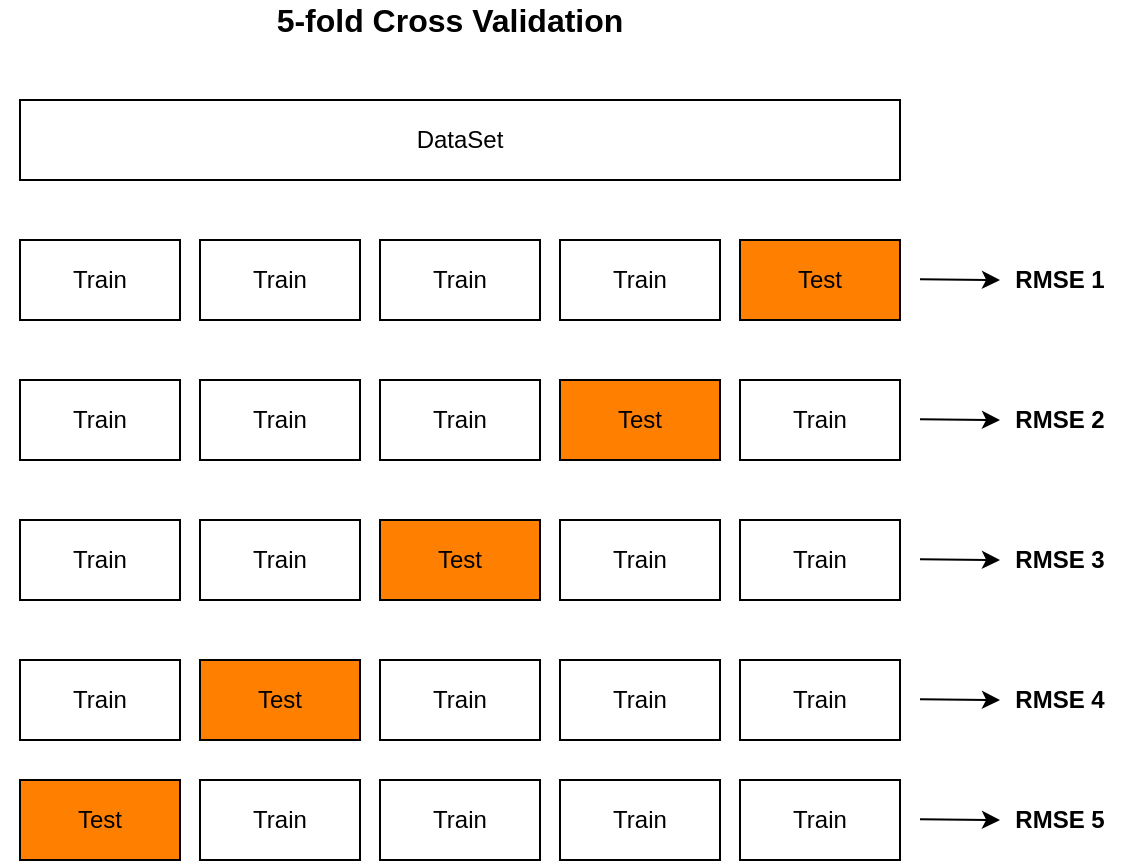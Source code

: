 <mxfile version="12.5.3" type="device"><diagram id="gwORpkiTcTMyrVJZlr1m" name="Page-1"><mxGraphModel dx="749" dy="583" grid="1" gridSize="10" guides="1" tooltips="1" connect="1" arrows="1" fold="1" page="1" pageScale="1" pageWidth="827" pageHeight="1169" math="0" shadow="0"><root><mxCell id="0"/><mxCell id="1" parent="0"/><mxCell id="zF2MyAngvlr5sfYJ5e23-1" value="Train" style="rounded=0;whiteSpace=wrap;html=1;" vertex="1" parent="1"><mxGeometry x="80" y="210" width="80" height="40" as="geometry"/></mxCell><mxCell id="zF2MyAngvlr5sfYJ5e23-2" value="Train" style="rounded=0;whiteSpace=wrap;html=1;" vertex="1" parent="1"><mxGeometry x="170" y="210" width="80" height="40" as="geometry"/></mxCell><mxCell id="zF2MyAngvlr5sfYJ5e23-3" value="Train" style="rounded=0;whiteSpace=wrap;html=1;" vertex="1" parent="1"><mxGeometry x="260" y="210" width="80" height="40" as="geometry"/></mxCell><mxCell id="zF2MyAngvlr5sfYJ5e23-4" value="Train" style="rounded=0;whiteSpace=wrap;html=1;" vertex="1" parent="1"><mxGeometry x="350" y="210" width="80" height="40" as="geometry"/></mxCell><mxCell id="zF2MyAngvlr5sfYJ5e23-5" value="Test" style="rounded=0;whiteSpace=wrap;html=1;fillColor=#FF8000;" vertex="1" parent="1"><mxGeometry x="440" y="210" width="80" height="40" as="geometry"/></mxCell><mxCell id="zF2MyAngvlr5sfYJ5e23-6" value="Train" style="rounded=0;whiteSpace=wrap;html=1;" vertex="1" parent="1"><mxGeometry x="80" y="280" width="80" height="40" as="geometry"/></mxCell><mxCell id="zF2MyAngvlr5sfYJ5e23-7" value="Train" style="rounded=0;whiteSpace=wrap;html=1;" vertex="1" parent="1"><mxGeometry x="170" y="280" width="80" height="40" as="geometry"/></mxCell><mxCell id="zF2MyAngvlr5sfYJ5e23-8" value="Train" style="rounded=0;whiteSpace=wrap;html=1;" vertex="1" parent="1"><mxGeometry x="440" y="280" width="80" height="40" as="geometry"/></mxCell><mxCell id="zF2MyAngvlr5sfYJ5e23-9" value="Train" style="rounded=0;whiteSpace=wrap;html=1;" vertex="1" parent="1"><mxGeometry x="260" y="280" width="80" height="40" as="geometry"/></mxCell><mxCell id="zF2MyAngvlr5sfYJ5e23-10" value="Test" style="rounded=0;whiteSpace=wrap;html=1;fillColor=#FF8000;" vertex="1" parent="1"><mxGeometry x="350" y="280" width="80" height="40" as="geometry"/></mxCell><mxCell id="zF2MyAngvlr5sfYJ5e23-11" value="Train" style="rounded=0;whiteSpace=wrap;html=1;" vertex="1" parent="1"><mxGeometry x="80" y="350" width="80" height="40" as="geometry"/></mxCell><mxCell id="zF2MyAngvlr5sfYJ5e23-12" value="Train" style="rounded=0;whiteSpace=wrap;html=1;" vertex="1" parent="1"><mxGeometry x="170" y="350" width="80" height="40" as="geometry"/></mxCell><mxCell id="zF2MyAngvlr5sfYJ5e23-13" value="Train" style="rounded=0;whiteSpace=wrap;html=1;" vertex="1" parent="1"><mxGeometry x="440" y="350" width="80" height="40" as="geometry"/></mxCell><mxCell id="zF2MyAngvlr5sfYJ5e23-14" value="Train" style="rounded=0;whiteSpace=wrap;html=1;" vertex="1" parent="1"><mxGeometry x="350" y="350" width="80" height="40" as="geometry"/></mxCell><mxCell id="zF2MyAngvlr5sfYJ5e23-15" value="Test" style="rounded=0;whiteSpace=wrap;html=1;fillColor=#FF8000;" vertex="1" parent="1"><mxGeometry x="260" y="350" width="80" height="40" as="geometry"/></mxCell><mxCell id="zF2MyAngvlr5sfYJ5e23-16" value="Train" style="rounded=0;whiteSpace=wrap;html=1;" vertex="1" parent="1"><mxGeometry x="80" y="420" width="80" height="40" as="geometry"/></mxCell><mxCell id="zF2MyAngvlr5sfYJ5e23-17" value="Train" style="rounded=0;whiteSpace=wrap;html=1;" vertex="1" parent="1"><mxGeometry x="440" y="420" width="80" height="40" as="geometry"/></mxCell><mxCell id="zF2MyAngvlr5sfYJ5e23-18" value="Train" style="rounded=0;whiteSpace=wrap;html=1;" vertex="1" parent="1"><mxGeometry x="260" y="420" width="80" height="40" as="geometry"/></mxCell><mxCell id="zF2MyAngvlr5sfYJ5e23-19" value="Train" style="rounded=0;whiteSpace=wrap;html=1;" vertex="1" parent="1"><mxGeometry x="350" y="420" width="80" height="40" as="geometry"/></mxCell><mxCell id="zF2MyAngvlr5sfYJ5e23-20" value="Test" style="rounded=0;whiteSpace=wrap;html=1;fillColor=#FF8000;" vertex="1" parent="1"><mxGeometry x="170" y="420" width="80" height="40" as="geometry"/></mxCell><mxCell id="zF2MyAngvlr5sfYJ5e23-21" value="Train" style="rounded=0;whiteSpace=wrap;html=1;" vertex="1" parent="1"><mxGeometry x="440" y="480" width="80" height="40" as="geometry"/></mxCell><mxCell id="zF2MyAngvlr5sfYJ5e23-22" value="Train" style="rounded=0;whiteSpace=wrap;html=1;" vertex="1" parent="1"><mxGeometry x="170" y="480" width="80" height="40" as="geometry"/></mxCell><mxCell id="zF2MyAngvlr5sfYJ5e23-23" value="Train" style="rounded=0;whiteSpace=wrap;html=1;" vertex="1" parent="1"><mxGeometry x="260" y="480" width="80" height="40" as="geometry"/></mxCell><mxCell id="zF2MyAngvlr5sfYJ5e23-24" value="Train" style="rounded=0;whiteSpace=wrap;html=1;" vertex="1" parent="1"><mxGeometry x="350" y="480" width="80" height="40" as="geometry"/></mxCell><mxCell id="zF2MyAngvlr5sfYJ5e23-25" value="Test" style="rounded=0;whiteSpace=wrap;html=1;fillColor=#FF8000;" vertex="1" parent="1"><mxGeometry x="80" y="480" width="80" height="40" as="geometry"/></mxCell><mxCell id="zF2MyAngvlr5sfYJ5e23-26" value="DataSet" style="rounded=0;whiteSpace=wrap;html=1;" vertex="1" parent="1"><mxGeometry x="80" y="140" width="440" height="40" as="geometry"/></mxCell><mxCell id="zF2MyAngvlr5sfYJ5e23-27" value="&lt;font style=&quot;font-size: 16px&quot;&gt;&lt;b&gt;5-fold Cross Validation&lt;/b&gt;&lt;/font&gt;" style="text;html=1;strokeColor=none;fillColor=none;align=center;verticalAlign=middle;whiteSpace=wrap;rounded=0;" vertex="1" parent="1"><mxGeometry x="70" y="90" width="450" height="20" as="geometry"/></mxCell><mxCell id="zF2MyAngvlr5sfYJ5e23-28" value="RMSE 1" style="text;html=1;strokeColor=none;fillColor=none;align=center;verticalAlign=middle;whiteSpace=wrap;rounded=0;fontStyle=1" vertex="1" parent="1"><mxGeometry x="570" y="220" width="60" height="20" as="geometry"/></mxCell><mxCell id="zF2MyAngvlr5sfYJ5e23-30" value="" style="endArrow=classic;html=1;" edge="1" parent="1"><mxGeometry width="50" height="50" relative="1" as="geometry"><mxPoint x="530" y="229.66" as="sourcePoint"/><mxPoint x="570" y="230" as="targetPoint"/></mxGeometry></mxCell><mxCell id="zF2MyAngvlr5sfYJ5e23-32" value="RMSE 2" style="text;html=1;strokeColor=none;fillColor=none;align=center;verticalAlign=middle;whiteSpace=wrap;rounded=0;fontStyle=1" vertex="1" parent="1"><mxGeometry x="570" y="290" width="60" height="20" as="geometry"/></mxCell><mxCell id="zF2MyAngvlr5sfYJ5e23-33" value="" style="endArrow=classic;html=1;" edge="1" parent="1"><mxGeometry width="50" height="50" relative="1" as="geometry"><mxPoint x="530" y="299.66" as="sourcePoint"/><mxPoint x="570" y="300" as="targetPoint"/></mxGeometry></mxCell><mxCell id="zF2MyAngvlr5sfYJ5e23-34" value="RMSE 3" style="text;html=1;strokeColor=none;fillColor=none;align=center;verticalAlign=middle;whiteSpace=wrap;rounded=0;fontStyle=1" vertex="1" parent="1"><mxGeometry x="570" y="360" width="60" height="20" as="geometry"/></mxCell><mxCell id="zF2MyAngvlr5sfYJ5e23-35" value="" style="endArrow=classic;html=1;" edge="1" parent="1"><mxGeometry width="50" height="50" relative="1" as="geometry"><mxPoint x="530" y="369.66" as="sourcePoint"/><mxPoint x="570" y="370" as="targetPoint"/></mxGeometry></mxCell><mxCell id="zF2MyAngvlr5sfYJ5e23-36" value="RMSE 4" style="text;html=1;strokeColor=none;fillColor=none;align=center;verticalAlign=middle;whiteSpace=wrap;rounded=0;fontStyle=1" vertex="1" parent="1"><mxGeometry x="570" y="430" width="60" height="20" as="geometry"/></mxCell><mxCell id="zF2MyAngvlr5sfYJ5e23-37" value="" style="endArrow=classic;html=1;" edge="1" parent="1"><mxGeometry width="50" height="50" relative="1" as="geometry"><mxPoint x="530" y="439.66" as="sourcePoint"/><mxPoint x="570" y="440" as="targetPoint"/></mxGeometry></mxCell><mxCell id="zF2MyAngvlr5sfYJ5e23-38" value="RMSE 5" style="text;html=1;strokeColor=none;fillColor=none;align=center;verticalAlign=middle;whiteSpace=wrap;rounded=0;fontStyle=1" vertex="1" parent="1"><mxGeometry x="570" y="490" width="60" height="20" as="geometry"/></mxCell><mxCell id="zF2MyAngvlr5sfYJ5e23-39" value="" style="endArrow=classic;html=1;" edge="1" parent="1"><mxGeometry width="50" height="50" relative="1" as="geometry"><mxPoint x="530" y="499.66" as="sourcePoint"/><mxPoint x="570" y="500" as="targetPoint"/></mxGeometry></mxCell></root></mxGraphModel></diagram></mxfile>